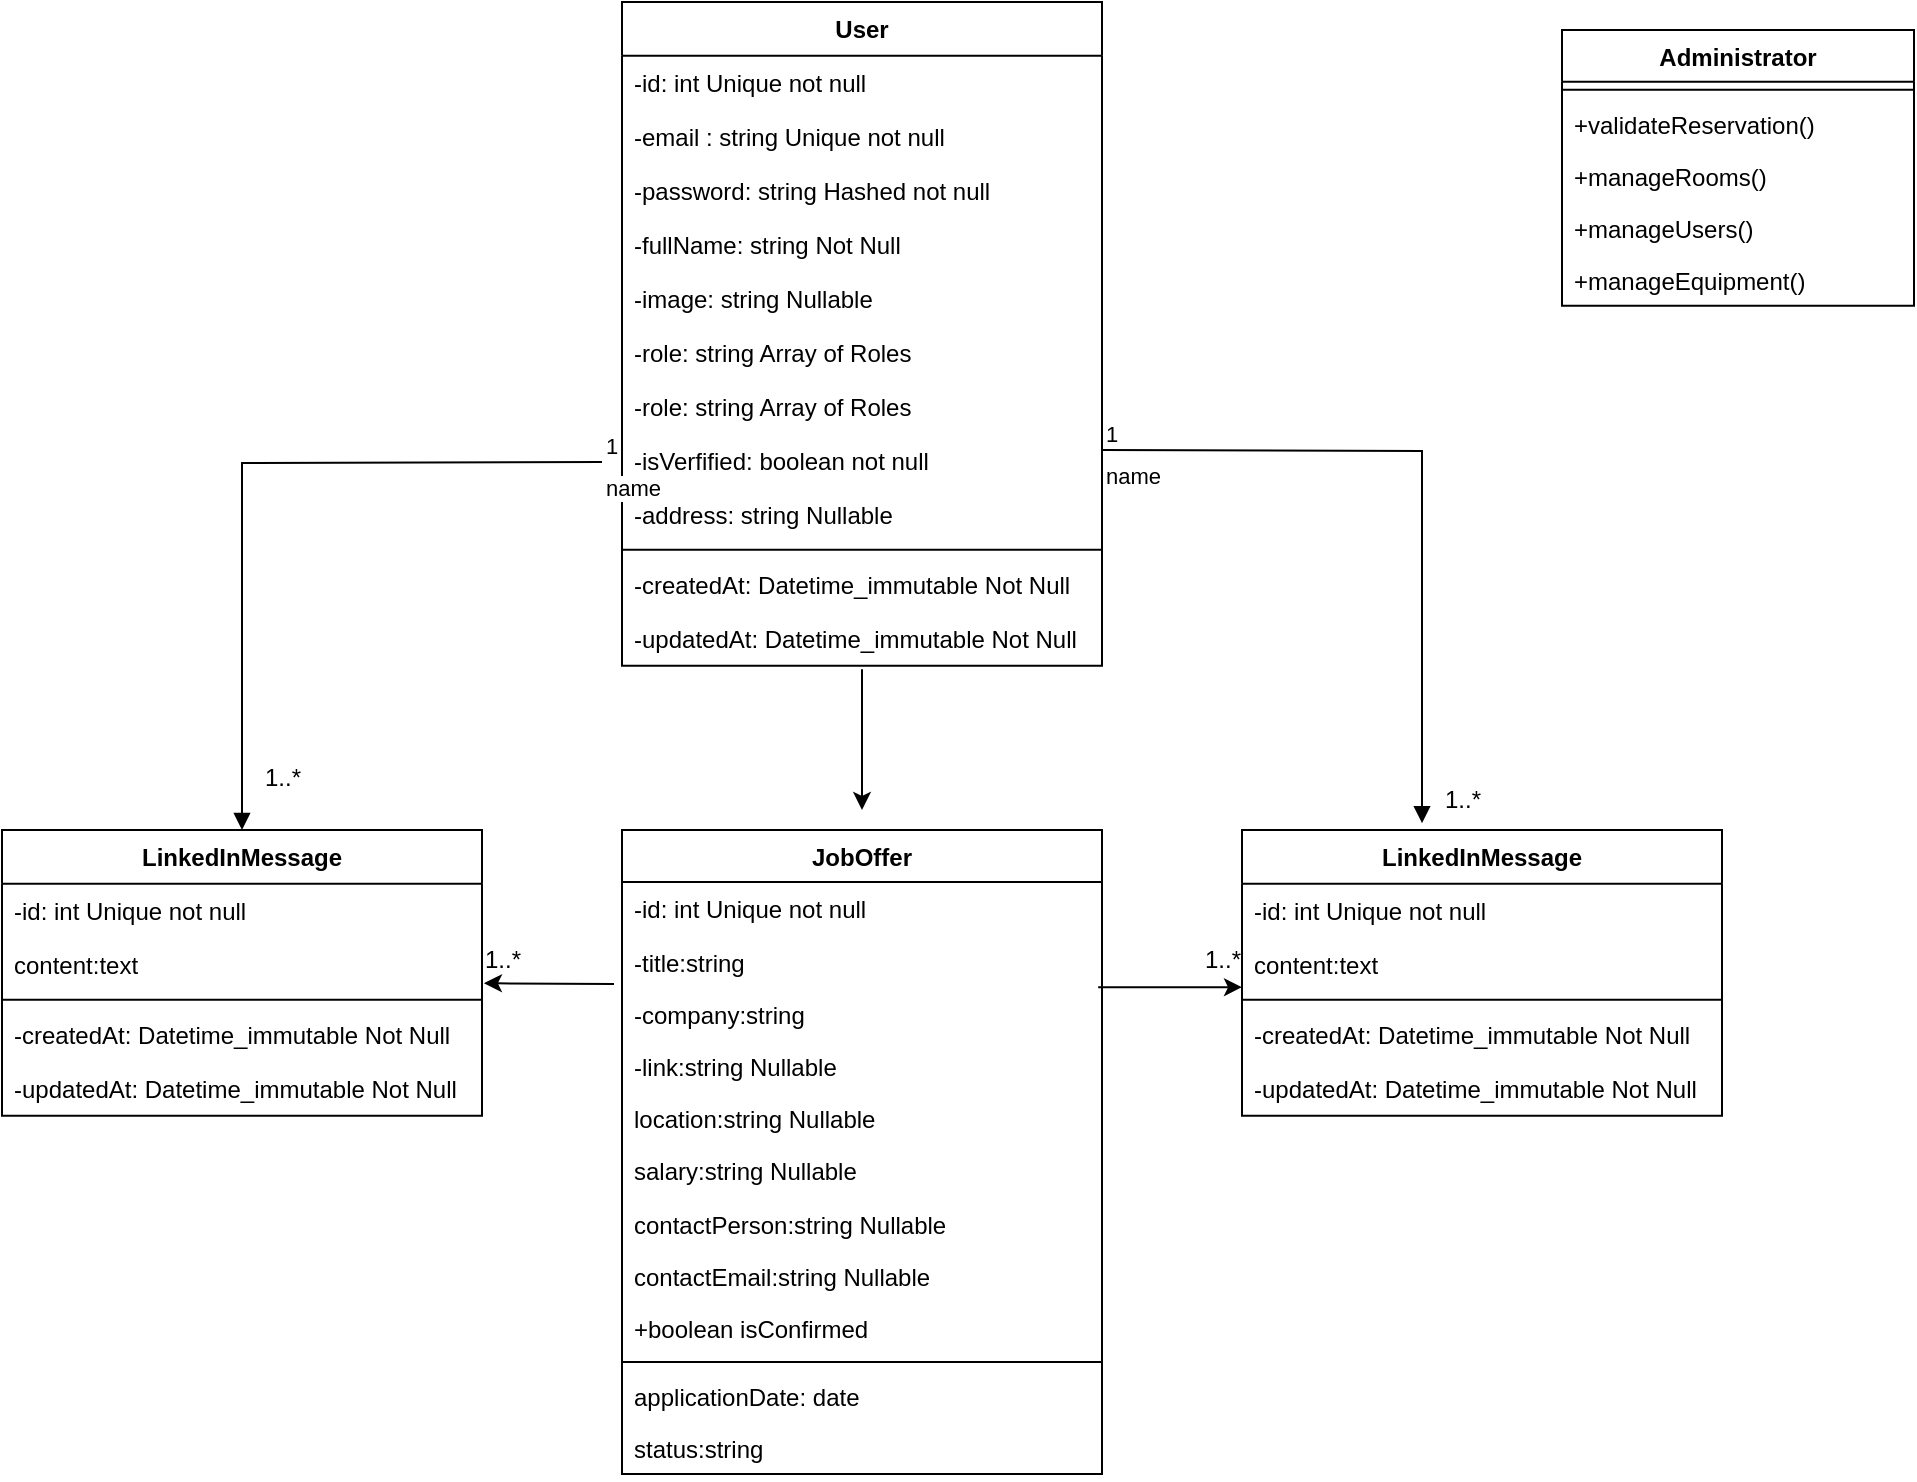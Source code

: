 <mxfile version="24.8.2">
  <diagram name="Page-1" id="cw3Oyj1yKuwxjFokrLpM">
    <mxGraphModel dx="1643" dy="965" grid="1" gridSize="10" guides="1" tooltips="1" connect="1" arrows="1" fold="1" page="1" pageScale="1" pageWidth="1169" pageHeight="827" math="0" shadow="0">
      <root>
        <mxCell id="0" />
        <mxCell id="1" parent="0" />
        <mxCell id="2Id6K7MQPigZAek3vA0n-80" value="User" style="swimlane;fontStyle=1;align=center;verticalAlign=top;childLayout=stackLayout;horizontal=1;startSize=26.857;horizontalStack=0;resizeParent=1;resizeParentMax=0;resizeLast=0;collapsible=0;marginBottom=0;flipH=0;flipV=0;" vertex="1" parent="1">
          <mxGeometry x="480" y="26" width="240" height="331.857" as="geometry" />
        </mxCell>
        <mxCell id="2Id6K7MQPigZAek3vA0n-81" value="-id: int Unique not null" style="text;strokeColor=none;fillColor=none;align=left;verticalAlign=top;spacingLeft=4;spacingRight=4;overflow=hidden;rotatable=0;points=[[0,0.5],[1,0.5]];portConstraint=eastwest;" vertex="1" parent="2Id6K7MQPigZAek3vA0n-80">
          <mxGeometry y="26.857" width="240" height="27" as="geometry" />
        </mxCell>
        <mxCell id="2Id6K7MQPigZAek3vA0n-82" value="-email : string Unique not null" style="text;strokeColor=none;fillColor=none;align=left;verticalAlign=top;spacingLeft=4;spacingRight=4;overflow=hidden;rotatable=0;points=[[0,0.5],[1,0.5]];portConstraint=eastwest;" vertex="1" parent="2Id6K7MQPigZAek3vA0n-80">
          <mxGeometry y="53.857" width="240" height="27" as="geometry" />
        </mxCell>
        <mxCell id="2Id6K7MQPigZAek3vA0n-83" value="-password: string Hashed not null" style="text;strokeColor=none;fillColor=none;align=left;verticalAlign=top;spacingLeft=4;spacingRight=4;overflow=hidden;rotatable=0;points=[[0,0.5],[1,0.5]];portConstraint=eastwest;" vertex="1" parent="2Id6K7MQPigZAek3vA0n-80">
          <mxGeometry y="80.857" width="240" height="27" as="geometry" />
        </mxCell>
        <mxCell id="2Id6K7MQPigZAek3vA0n-84" value="-fullName: string Not Null" style="text;strokeColor=none;fillColor=none;align=left;verticalAlign=top;spacingLeft=4;spacingRight=4;overflow=hidden;rotatable=0;points=[[0,0.5],[1,0.5]];portConstraint=eastwest;" vertex="1" parent="2Id6K7MQPigZAek3vA0n-80">
          <mxGeometry y="107.857" width="240" height="27" as="geometry" />
        </mxCell>
        <mxCell id="2Id6K7MQPigZAek3vA0n-85" value="-image: string Nullable" style="text;strokeColor=none;fillColor=none;align=left;verticalAlign=top;spacingLeft=4;spacingRight=4;overflow=hidden;rotatable=0;points=[[0,0.5],[1,0.5]];portConstraint=eastwest;" vertex="1" parent="2Id6K7MQPigZAek3vA0n-80">
          <mxGeometry y="134.857" width="240" height="27" as="geometry" />
        </mxCell>
        <mxCell id="2Id6K7MQPigZAek3vA0n-149" value="-role: string Array of Roles" style="text;strokeColor=none;fillColor=none;align=left;verticalAlign=top;spacingLeft=4;spacingRight=4;overflow=hidden;rotatable=0;points=[[0,0.5],[1,0.5]];portConstraint=eastwest;" vertex="1" parent="2Id6K7MQPigZAek3vA0n-80">
          <mxGeometry y="161.857" width="240" height="27" as="geometry" />
        </mxCell>
        <mxCell id="2Id6K7MQPigZAek3vA0n-86" value="-role: string Array of Roles" style="text;strokeColor=none;fillColor=none;align=left;verticalAlign=top;spacingLeft=4;spacingRight=4;overflow=hidden;rotatable=0;points=[[0,0.5],[1,0.5]];portConstraint=eastwest;" vertex="1" parent="2Id6K7MQPigZAek3vA0n-80">
          <mxGeometry y="188.857" width="240" height="27" as="geometry" />
        </mxCell>
        <mxCell id="2Id6K7MQPigZAek3vA0n-87" value="-isVerfified: boolean not null" style="text;strokeColor=none;fillColor=none;align=left;verticalAlign=top;spacingLeft=4;spacingRight=4;overflow=hidden;rotatable=0;points=[[0,0.5],[1,0.5]];portConstraint=eastwest;" vertex="1" parent="2Id6K7MQPigZAek3vA0n-80">
          <mxGeometry y="215.857" width="240" height="27" as="geometry" />
        </mxCell>
        <mxCell id="2Id6K7MQPigZAek3vA0n-88" value="-address: string Nullable" style="text;strokeColor=none;fillColor=none;align=left;verticalAlign=top;spacingLeft=4;spacingRight=4;overflow=hidden;rotatable=0;points=[[0,0.5],[1,0.5]];portConstraint=eastwest;" vertex="1" parent="2Id6K7MQPigZAek3vA0n-80">
          <mxGeometry y="242.857" width="240" height="27" as="geometry" />
        </mxCell>
        <mxCell id="2Id6K7MQPigZAek3vA0n-89" style="line;strokeWidth=1;fillColor=none;align=left;verticalAlign=middle;spacingTop=-1;spacingLeft=3;spacingRight=3;rotatable=0;labelPosition=right;points=[];portConstraint=eastwest;strokeColor=inherit;" vertex="1" parent="2Id6K7MQPigZAek3vA0n-80">
          <mxGeometry y="269.857" width="240" height="8" as="geometry" />
        </mxCell>
        <mxCell id="2Id6K7MQPigZAek3vA0n-90" value="-createdAt: Datetime_immutable Not Null" style="text;strokeColor=none;fillColor=none;align=left;verticalAlign=top;spacingLeft=4;spacingRight=4;overflow=hidden;rotatable=0;points=[[0,0.5],[1,0.5]];portConstraint=eastwest;" vertex="1" parent="2Id6K7MQPigZAek3vA0n-80">
          <mxGeometry y="277.857" width="240" height="27" as="geometry" />
        </mxCell>
        <mxCell id="2Id6K7MQPigZAek3vA0n-91" value="-updatedAt: Datetime_immutable Not Null" style="text;strokeColor=none;fillColor=none;align=left;verticalAlign=top;spacingLeft=4;spacingRight=4;overflow=hidden;rotatable=0;points=[[0,0.5],[1,0.5]];portConstraint=eastwest;" vertex="1" parent="2Id6K7MQPigZAek3vA0n-80">
          <mxGeometry y="304.857" width="240" height="27" as="geometry" />
        </mxCell>
        <mxCell id="2Id6K7MQPigZAek3vA0n-98" value="LinkedInMessage" style="swimlane;fontStyle=1;align=center;verticalAlign=top;childLayout=stackLayout;horizontal=1;startSize=26.857;horizontalStack=0;resizeParent=1;resizeParentMax=0;resizeLast=0;collapsible=0;marginBottom=0;flipH=0;flipV=0;" vertex="1" parent="1">
          <mxGeometry x="170" y="440" width="240" height="142.857" as="geometry" />
        </mxCell>
        <mxCell id="2Id6K7MQPigZAek3vA0n-99" value="-id: int Unique not null" style="text;strokeColor=none;fillColor=none;align=left;verticalAlign=top;spacingLeft=4;spacingRight=4;overflow=hidden;rotatable=0;points=[[0,0.5],[1,0.5]];portConstraint=eastwest;" vertex="1" parent="2Id6K7MQPigZAek3vA0n-98">
          <mxGeometry y="26.857" width="240" height="27" as="geometry" />
        </mxCell>
        <mxCell id="2Id6K7MQPigZAek3vA0n-100" value="content:text" style="text;strokeColor=none;fillColor=none;align=left;verticalAlign=top;spacingLeft=4;spacingRight=4;overflow=hidden;rotatable=0;points=[[0,0.5],[1,0.5]];portConstraint=eastwest;" vertex="1" parent="2Id6K7MQPigZAek3vA0n-98">
          <mxGeometry y="53.857" width="240" height="27" as="geometry" />
        </mxCell>
        <mxCell id="2Id6K7MQPigZAek3vA0n-101" style="line;strokeWidth=1;fillColor=none;align=left;verticalAlign=middle;spacingTop=-1;spacingLeft=3;spacingRight=3;rotatable=0;labelPosition=right;points=[];portConstraint=eastwest;strokeColor=inherit;" vertex="1" parent="2Id6K7MQPigZAek3vA0n-98">
          <mxGeometry y="80.857" width="240" height="8" as="geometry" />
        </mxCell>
        <mxCell id="2Id6K7MQPigZAek3vA0n-102" value="-createdAt: Datetime_immutable Not Null" style="text;strokeColor=none;fillColor=none;align=left;verticalAlign=top;spacingLeft=4;spacingRight=4;overflow=hidden;rotatable=0;points=[[0,0.5],[1,0.5]];portConstraint=eastwest;" vertex="1" parent="2Id6K7MQPigZAek3vA0n-98">
          <mxGeometry y="88.857" width="240" height="27" as="geometry" />
        </mxCell>
        <mxCell id="2Id6K7MQPigZAek3vA0n-103" value="-updatedAt: Datetime_immutable Not Null" style="text;strokeColor=none;fillColor=none;align=left;verticalAlign=top;spacingLeft=4;spacingRight=4;overflow=hidden;rotatable=0;points=[[0,0.5],[1,0.5]];portConstraint=eastwest;" vertex="1" parent="2Id6K7MQPigZAek3vA0n-98">
          <mxGeometry y="115.857" width="240" height="27" as="geometry" />
        </mxCell>
        <mxCell id="2Id6K7MQPigZAek3vA0n-104" value="JobOffer" style="swimlane;fontStyle=1;align=center;verticalAlign=top;childLayout=stackLayout;horizontal=1;startSize=26;horizontalStack=0;resizeParent=1;resizeParentMax=0;resizeLast=0;collapsible=0;marginBottom=0;flipH=0;flipV=0;" vertex="1" parent="1">
          <mxGeometry x="480" y="440" width="240" height="322" as="geometry" />
        </mxCell>
        <mxCell id="2Id6K7MQPigZAek3vA0n-105" value="-id: int Unique not null" style="text;strokeColor=none;fillColor=none;align=left;verticalAlign=top;spacingLeft=4;spacingRight=4;overflow=hidden;rotatable=0;points=[[0,0.5],[1,0.5]];portConstraint=eastwest;" vertex="1" parent="2Id6K7MQPigZAek3vA0n-104">
          <mxGeometry y="26" width="240" height="27" as="geometry" />
        </mxCell>
        <mxCell id="2Id6K7MQPigZAek3vA0n-106" value="-title:string&#xa;" style="text;strokeColor=none;fillColor=none;align=left;verticalAlign=top;spacingLeft=4;spacingRight=4;overflow=hidden;rotatable=0;points=[[0,0.5],[1,0.5]];portConstraint=eastwest;" vertex="1" parent="2Id6K7MQPigZAek3vA0n-104">
          <mxGeometry y="53" width="240" height="26" as="geometry" />
        </mxCell>
        <mxCell id="2Id6K7MQPigZAek3vA0n-107" value="-company:string" style="text;strokeColor=none;fillColor=none;align=left;verticalAlign=top;spacingLeft=4;spacingRight=4;overflow=hidden;rotatable=0;points=[[0,0.5],[1,0.5]];portConstraint=eastwest;" vertex="1" parent="2Id6K7MQPigZAek3vA0n-104">
          <mxGeometry y="79" width="240" height="26" as="geometry" />
        </mxCell>
        <mxCell id="2Id6K7MQPigZAek3vA0n-108" value="-link:string Nullable" style="text;strokeColor=none;fillColor=none;align=left;verticalAlign=top;spacingLeft=4;spacingRight=4;overflow=hidden;rotatable=0;points=[[0,0.5],[1,0.5]];portConstraint=eastwest;" vertex="1" parent="2Id6K7MQPigZAek3vA0n-104">
          <mxGeometry y="105" width="240" height="26" as="geometry" />
        </mxCell>
        <mxCell id="2Id6K7MQPigZAek3vA0n-109" value="location:string Nullable" style="text;strokeColor=none;fillColor=none;align=left;verticalAlign=top;spacingLeft=4;spacingRight=4;overflow=hidden;rotatable=0;points=[[0,0.5],[1,0.5]];portConstraint=eastwest;" vertex="1" parent="2Id6K7MQPigZAek3vA0n-104">
          <mxGeometry y="131" width="240" height="26" as="geometry" />
        </mxCell>
        <mxCell id="2Id6K7MQPigZAek3vA0n-110" value="salary:string Nullable" style="text;strokeColor=none;fillColor=none;align=left;verticalAlign=top;spacingLeft=4;spacingRight=4;overflow=hidden;rotatable=0;points=[[0,0.5],[1,0.5]];portConstraint=eastwest;" vertex="1" parent="2Id6K7MQPigZAek3vA0n-104">
          <mxGeometry y="157" width="240" height="27" as="geometry" />
        </mxCell>
        <mxCell id="2Id6K7MQPigZAek3vA0n-111" value="contactPerson:string Nullable" style="text;strokeColor=none;fillColor=none;align=left;verticalAlign=top;spacingLeft=4;spacingRight=4;overflow=hidden;rotatable=0;points=[[0,0.5],[1,0.5]];portConstraint=eastwest;" vertex="1" parent="2Id6K7MQPigZAek3vA0n-104">
          <mxGeometry y="184" width="240" height="26" as="geometry" />
        </mxCell>
        <mxCell id="2Id6K7MQPigZAek3vA0n-112" value="contactEmail:string Nullable" style="text;strokeColor=none;fillColor=none;align=left;verticalAlign=top;spacingLeft=4;spacingRight=4;overflow=hidden;rotatable=0;points=[[0,0.5],[1,0.5]];portConstraint=eastwest;" vertex="1" parent="2Id6K7MQPigZAek3vA0n-104">
          <mxGeometry y="210" width="240" height="26" as="geometry" />
        </mxCell>
        <mxCell id="2Id6K7MQPigZAek3vA0n-113" value="+boolean isConfirmed" style="text;strokeColor=none;fillColor=none;align=left;verticalAlign=top;spacingLeft=4;spacingRight=4;overflow=hidden;rotatable=0;points=[[0,0.5],[1,0.5]];portConstraint=eastwest;" vertex="1" parent="2Id6K7MQPigZAek3vA0n-104">
          <mxGeometry y="236" width="240" height="26" as="geometry" />
        </mxCell>
        <mxCell id="2Id6K7MQPigZAek3vA0n-114" style="line;strokeWidth=1;fillColor=none;align=left;verticalAlign=middle;spacingTop=-1;spacingLeft=3;spacingRight=3;rotatable=0;labelPosition=right;points=[];portConstraint=eastwest;strokeColor=inherit;" vertex="1" parent="2Id6K7MQPigZAek3vA0n-104">
          <mxGeometry y="262" width="240" height="8" as="geometry" />
        </mxCell>
        <mxCell id="2Id6K7MQPigZAek3vA0n-115" value="applicationDate: date" style="text;strokeColor=none;fillColor=none;align=left;verticalAlign=top;spacingLeft=4;spacingRight=4;overflow=hidden;rotatable=0;points=[[0,0.5],[1,0.5]];portConstraint=eastwest;" vertex="1" parent="2Id6K7MQPigZAek3vA0n-104">
          <mxGeometry y="270" width="240" height="26" as="geometry" />
        </mxCell>
        <mxCell id="2Id6K7MQPigZAek3vA0n-116" value="status:string" style="text;strokeColor=none;fillColor=none;align=left;verticalAlign=top;spacingLeft=4;spacingRight=4;overflow=hidden;rotatable=0;points=[[0,0.5],[1,0.5]];portConstraint=eastwest;" vertex="1" parent="2Id6K7MQPigZAek3vA0n-104">
          <mxGeometry y="296" width="240" height="26" as="geometry" />
        </mxCell>
        <mxCell id="2Id6K7MQPigZAek3vA0n-130" value="LinkedInMessage" style="swimlane;fontStyle=1;align=center;verticalAlign=top;childLayout=stackLayout;horizontal=1;startSize=26.857;horizontalStack=0;resizeParent=1;resizeParentMax=0;resizeLast=0;collapsible=0;marginBottom=0;flipH=0;flipV=0;" vertex="1" parent="1">
          <mxGeometry x="790" y="440" width="240" height="142.857" as="geometry" />
        </mxCell>
        <mxCell id="2Id6K7MQPigZAek3vA0n-131" value="-id: int Unique not null" style="text;strokeColor=none;fillColor=none;align=left;verticalAlign=top;spacingLeft=4;spacingRight=4;overflow=hidden;rotatable=0;points=[[0,0.5],[1,0.5]];portConstraint=eastwest;" vertex="1" parent="2Id6K7MQPigZAek3vA0n-130">
          <mxGeometry y="26.857" width="240" height="27" as="geometry" />
        </mxCell>
        <mxCell id="2Id6K7MQPigZAek3vA0n-132" value="content:text" style="text;strokeColor=none;fillColor=none;align=left;verticalAlign=top;spacingLeft=4;spacingRight=4;overflow=hidden;rotatable=0;points=[[0,0.5],[1,0.5]];portConstraint=eastwest;" vertex="1" parent="2Id6K7MQPigZAek3vA0n-130">
          <mxGeometry y="53.857" width="240" height="27" as="geometry" />
        </mxCell>
        <mxCell id="2Id6K7MQPigZAek3vA0n-133" style="line;strokeWidth=1;fillColor=none;align=left;verticalAlign=middle;spacingTop=-1;spacingLeft=3;spacingRight=3;rotatable=0;labelPosition=right;points=[];portConstraint=eastwest;strokeColor=inherit;" vertex="1" parent="2Id6K7MQPigZAek3vA0n-130">
          <mxGeometry y="80.857" width="240" height="8" as="geometry" />
        </mxCell>
        <mxCell id="2Id6K7MQPigZAek3vA0n-134" value="-createdAt: Datetime_immutable Not Null" style="text;strokeColor=none;fillColor=none;align=left;verticalAlign=top;spacingLeft=4;spacingRight=4;overflow=hidden;rotatable=0;points=[[0,0.5],[1,0.5]];portConstraint=eastwest;" vertex="1" parent="2Id6K7MQPigZAek3vA0n-130">
          <mxGeometry y="88.857" width="240" height="27" as="geometry" />
        </mxCell>
        <mxCell id="2Id6K7MQPigZAek3vA0n-135" value="-updatedAt: Datetime_immutable Not Null" style="text;strokeColor=none;fillColor=none;align=left;verticalAlign=top;spacingLeft=4;spacingRight=4;overflow=hidden;rotatable=0;points=[[0,0.5],[1,0.5]];portConstraint=eastwest;" vertex="1" parent="2Id6K7MQPigZAek3vA0n-130">
          <mxGeometry y="115.857" width="240" height="27" as="geometry" />
        </mxCell>
        <mxCell id="2Id6K7MQPigZAek3vA0n-136" value="Administrator" style="swimlane;fontStyle=1;align=center;verticalAlign=top;childLayout=stackLayout;horizontal=1;startSize=25.818;horizontalStack=0;resizeParent=1;resizeParentMax=0;resizeLast=0;collapsible=0;marginBottom=0;flipH=0;flipV=0;" vertex="1" parent="1">
          <mxGeometry x="950" y="40" width="176" height="137.818" as="geometry" />
        </mxCell>
        <mxCell id="2Id6K7MQPigZAek3vA0n-137" style="line;strokeWidth=1;fillColor=none;align=left;verticalAlign=middle;spacingTop=-1;spacingLeft=3;spacingRight=3;rotatable=0;labelPosition=right;points=[];portConstraint=eastwest;strokeColor=inherit;" vertex="1" parent="2Id6K7MQPigZAek3vA0n-136">
          <mxGeometry y="25.818" width="176" height="8" as="geometry" />
        </mxCell>
        <mxCell id="2Id6K7MQPigZAek3vA0n-138" value="+validateReservation()" style="text;strokeColor=none;fillColor=none;align=left;verticalAlign=top;spacingLeft=4;spacingRight=4;overflow=hidden;rotatable=0;points=[[0,0.5],[1,0.5]];portConstraint=eastwest;" vertex="1" parent="2Id6K7MQPigZAek3vA0n-136">
          <mxGeometry y="33.818" width="176" height="26" as="geometry" />
        </mxCell>
        <mxCell id="2Id6K7MQPigZAek3vA0n-139" value="+manageRooms()" style="text;strokeColor=none;fillColor=none;align=left;verticalAlign=top;spacingLeft=4;spacingRight=4;overflow=hidden;rotatable=0;points=[[0,0.5],[1,0.5]];portConstraint=eastwest;" vertex="1" parent="2Id6K7MQPigZAek3vA0n-136">
          <mxGeometry y="59.818" width="176" height="26" as="geometry" />
        </mxCell>
        <mxCell id="2Id6K7MQPigZAek3vA0n-140" value="+manageUsers()" style="text;strokeColor=none;fillColor=none;align=left;verticalAlign=top;spacingLeft=4;spacingRight=4;overflow=hidden;rotatable=0;points=[[0,0.5],[1,0.5]];portConstraint=eastwest;" vertex="1" parent="2Id6K7MQPigZAek3vA0n-136">
          <mxGeometry y="85.818" width="176" height="26" as="geometry" />
        </mxCell>
        <mxCell id="2Id6K7MQPigZAek3vA0n-141" value="+manageEquipment()" style="text;strokeColor=none;fillColor=none;align=left;verticalAlign=top;spacingLeft=4;spacingRight=4;overflow=hidden;rotatable=0;points=[[0,0.5],[1,0.5]];portConstraint=eastwest;" vertex="1" parent="2Id6K7MQPigZAek3vA0n-136">
          <mxGeometry y="111.818" width="176" height="26" as="geometry" />
        </mxCell>
        <mxCell id="2Id6K7MQPigZAek3vA0n-145" value="" style="endArrow=classic;html=1;rounded=0;exitX=0.5;exitY=1.066;exitDx=0;exitDy=0;exitPerimeter=0;" edge="1" parent="1" source="2Id6K7MQPigZAek3vA0n-91">
          <mxGeometry width="50" height="50" relative="1" as="geometry">
            <mxPoint x="420" y="510" as="sourcePoint" />
            <mxPoint x="600" y="430" as="targetPoint" />
          </mxGeometry>
        </mxCell>
        <mxCell id="2Id6K7MQPigZAek3vA0n-146" value="" style="endArrow=classic;html=1;rounded=0;entryX=1.004;entryY=0.843;entryDx=0;entryDy=0;entryPerimeter=0;" edge="1" parent="1" target="2Id6K7MQPigZAek3vA0n-100">
          <mxGeometry width="50" height="50" relative="1" as="geometry">
            <mxPoint x="476" y="517" as="sourcePoint" />
            <mxPoint x="470" y="460" as="targetPoint" />
          </mxGeometry>
        </mxCell>
        <mxCell id="2Id6K7MQPigZAek3vA0n-147" value="" style="endArrow=classic;html=1;rounded=0;entryX=0;entryY=0.917;entryDx=0;entryDy=0;entryPerimeter=0;exitX=0.992;exitY=-0.014;exitDx=0;exitDy=0;exitPerimeter=0;" edge="1" parent="1" source="2Id6K7MQPigZAek3vA0n-107" target="2Id6K7MQPigZAek3vA0n-132">
          <mxGeometry width="50" height="50" relative="1" as="geometry">
            <mxPoint x="730" y="520" as="sourcePoint" />
            <mxPoint x="780" y="520" as="targetPoint" />
          </mxGeometry>
        </mxCell>
        <mxCell id="2Id6K7MQPigZAek3vA0n-152" value="name" style="endArrow=block;endFill=1;html=1;edgeStyle=orthogonalEdgeStyle;align=left;verticalAlign=top;rounded=0;entryX=0.5;entryY=0;entryDx=0;entryDy=0;" edge="1" parent="1" target="2Id6K7MQPigZAek3vA0n-98">
          <mxGeometry x="-1" relative="1" as="geometry">
            <mxPoint x="470" y="256" as="sourcePoint" />
            <mxPoint x="370" y="260" as="targetPoint" />
          </mxGeometry>
        </mxCell>
        <mxCell id="2Id6K7MQPigZAek3vA0n-153" value="1" style="edgeLabel;resizable=0;html=1;align=left;verticalAlign=bottom;" connectable="0" vertex="1" parent="2Id6K7MQPigZAek3vA0n-152">
          <mxGeometry x="-1" relative="1" as="geometry" />
        </mxCell>
        <mxCell id="2Id6K7MQPigZAek3vA0n-154" value="name" style="endArrow=block;endFill=1;html=1;edgeStyle=orthogonalEdgeStyle;align=left;verticalAlign=top;rounded=0;entryX=0.375;entryY=-0.024;entryDx=0;entryDy=0;entryPerimeter=0;" edge="1" parent="1" target="2Id6K7MQPigZAek3vA0n-130">
          <mxGeometry x="-1" relative="1" as="geometry">
            <mxPoint x="720" y="250" as="sourcePoint" />
            <mxPoint x="882" y="410" as="targetPoint" />
          </mxGeometry>
        </mxCell>
        <mxCell id="2Id6K7MQPigZAek3vA0n-155" value="1" style="edgeLabel;resizable=0;html=1;align=left;verticalAlign=bottom;" connectable="0" vertex="1" parent="2Id6K7MQPigZAek3vA0n-154">
          <mxGeometry x="-1" relative="1" as="geometry" />
        </mxCell>
        <mxCell id="2Id6K7MQPigZAek3vA0n-158" value="1..*" style="text;html=1;align=center;verticalAlign=middle;resizable=0;points=[];autosize=1;strokeColor=none;fillColor=none;" vertex="1" parent="1">
          <mxGeometry x="290" y="399.0" width="40" height="30" as="geometry" />
        </mxCell>
        <mxCell id="2Id6K7MQPigZAek3vA0n-159" value="1..*" style="text;html=1;align=center;verticalAlign=middle;resizable=0;points=[];autosize=1;strokeColor=none;fillColor=none;" vertex="1" parent="1">
          <mxGeometry x="400" y="490.0" width="40" height="30" as="geometry" />
        </mxCell>
        <mxCell id="2Id6K7MQPigZAek3vA0n-160" value="1..*" style="text;html=1;align=center;verticalAlign=middle;resizable=0;points=[];autosize=1;strokeColor=none;fillColor=none;" vertex="1" parent="1">
          <mxGeometry x="760" y="490.0" width="40" height="30" as="geometry" />
        </mxCell>
        <mxCell id="2Id6K7MQPigZAek3vA0n-161" value="1..*" style="text;html=1;align=center;verticalAlign=middle;resizable=0;points=[];autosize=1;strokeColor=none;fillColor=none;" vertex="1" parent="1">
          <mxGeometry x="880" y="410.0" width="40" height="30" as="geometry" />
        </mxCell>
      </root>
    </mxGraphModel>
  </diagram>
</mxfile>
